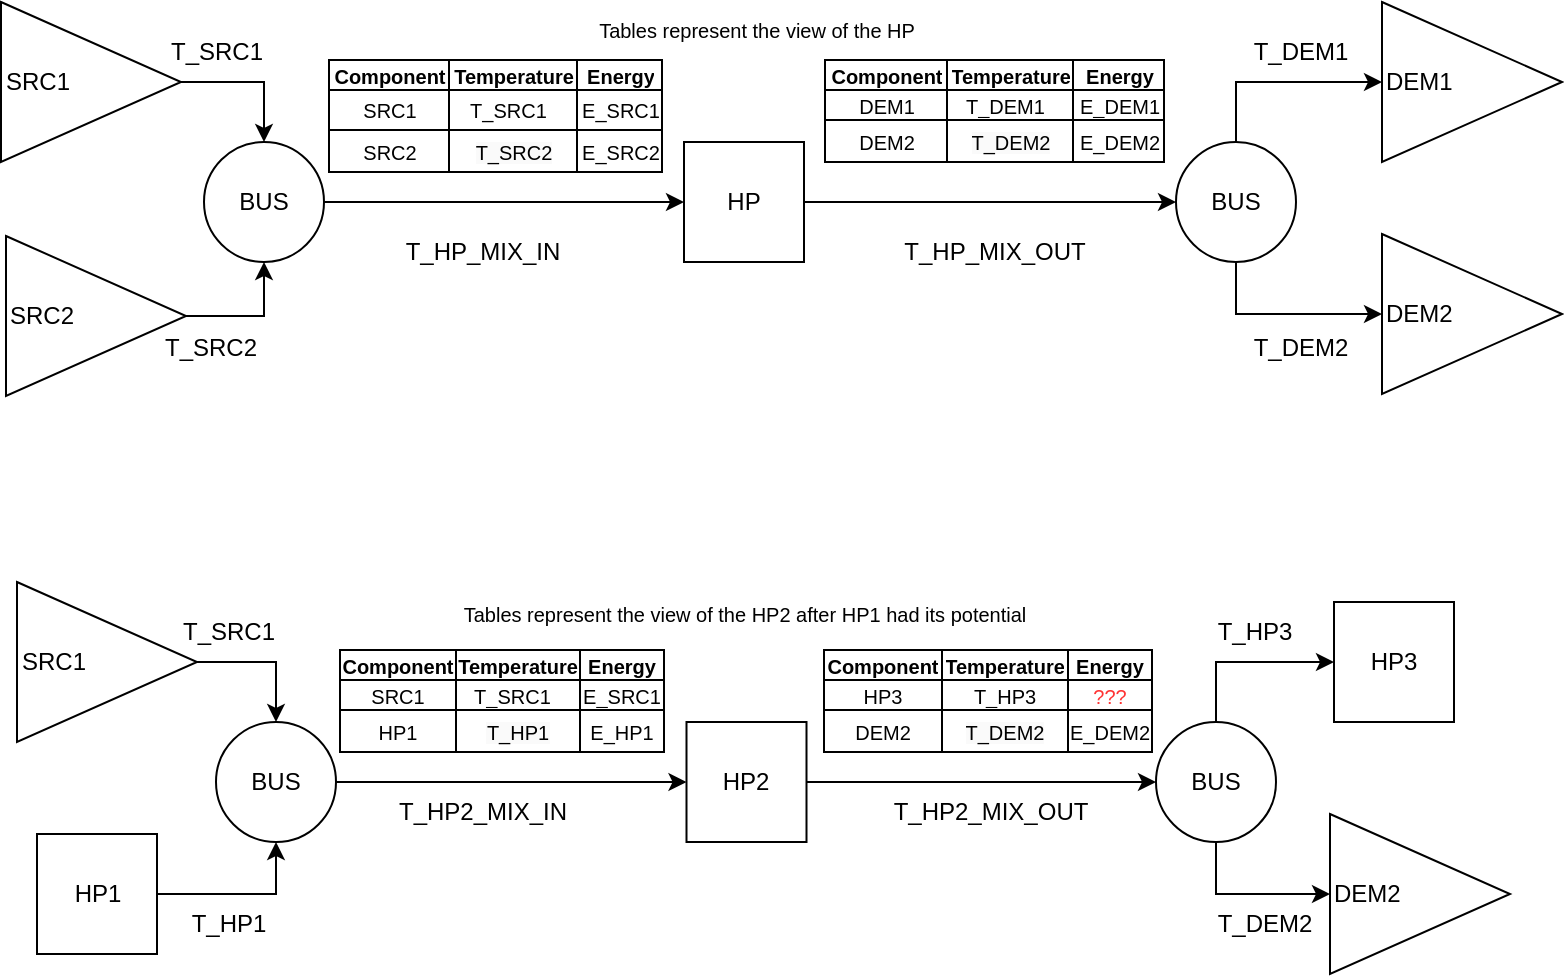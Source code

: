 <mxfile version="20.6.2" type="device"><diagram id="VAc_kYiSStlEXKo74Qlv" name="Seite-1"><mxGraphModel dx="-3684" dy="-7314" grid="1" gridSize="10" guides="1" tooltips="1" connect="1" arrows="1" fold="1" page="1" pageScale="1" pageWidth="1654" pageHeight="1169" math="0" shadow="0"><root><mxCell id="0"/><mxCell id="1" parent="0"/><mxCell id="EwCbrX_CXDKGBR2jWNaW-41" style="edgeStyle=orthogonalEdgeStyle;rounded=0;orthogonalLoop=1;jettySize=auto;html=1;entryX=0;entryY=0.5;entryDx=0;entryDy=0;" edge="1" parent="1" source="EwCbrX_CXDKGBR2jWNaW-30" target="EwCbrX_CXDKGBR2jWNaW-32"><mxGeometry relative="1" as="geometry"/></mxCell><mxCell id="EwCbrX_CXDKGBR2jWNaW-30" value="HP" style="rounded=0;whiteSpace=wrap;html=1;" vertex="1" parent="1"><mxGeometry x="5410" y="8330" width="60" height="60" as="geometry"/></mxCell><mxCell id="EwCbrX_CXDKGBR2jWNaW-40" style="edgeStyle=orthogonalEdgeStyle;rounded=0;orthogonalLoop=1;jettySize=auto;html=1;entryX=0;entryY=0.5;entryDx=0;entryDy=0;" edge="1" parent="1" source="EwCbrX_CXDKGBR2jWNaW-31" target="EwCbrX_CXDKGBR2jWNaW-30"><mxGeometry relative="1" as="geometry"/></mxCell><mxCell id="EwCbrX_CXDKGBR2jWNaW-31" value="BUS" style="ellipse;whiteSpace=wrap;html=1;" vertex="1" parent="1"><mxGeometry x="5170" y="8330" width="60" height="60" as="geometry"/></mxCell><mxCell id="EwCbrX_CXDKGBR2jWNaW-42" style="edgeStyle=orthogonalEdgeStyle;rounded=0;orthogonalLoop=1;jettySize=auto;html=1;entryX=0;entryY=0.5;entryDx=0;entryDy=0;" edge="1" parent="1" source="EwCbrX_CXDKGBR2jWNaW-32" target="EwCbrX_CXDKGBR2jWNaW-33"><mxGeometry relative="1" as="geometry"><Array as="points"><mxPoint x="5686" y="8300"/></Array></mxGeometry></mxCell><mxCell id="EwCbrX_CXDKGBR2jWNaW-43" style="edgeStyle=orthogonalEdgeStyle;rounded=0;orthogonalLoop=1;jettySize=auto;html=1;entryX=0;entryY=0.5;entryDx=0;entryDy=0;" edge="1" parent="1" source="EwCbrX_CXDKGBR2jWNaW-32" target="EwCbrX_CXDKGBR2jWNaW-34"><mxGeometry relative="1" as="geometry"><Array as="points"><mxPoint x="5686.5" y="8416"/></Array></mxGeometry></mxCell><mxCell id="EwCbrX_CXDKGBR2jWNaW-32" value="BUS" style="ellipse;whiteSpace=wrap;html=1;" vertex="1" parent="1"><mxGeometry x="5656" y="8330" width="60" height="60" as="geometry"/></mxCell><mxCell id="EwCbrX_CXDKGBR2jWNaW-33" value="DEM1&lt;span style=&quot;color: rgba(0, 0, 0, 0); font-family: monospace; font-size: 0px;&quot;&gt;%3CmxGraphModel%3E%3Croot%3E%3CmxCell%20id%3D%220%22%2F%3E%3CmxCell%20id%3D%221%22%20parent%3D%220%22%2F%3E%3CmxCell%20id%3D%222%22%20value%3D%22Gri_EL1%22%20style%3D%22triangle%3BwhiteSpace%3Dwrap%3Bhtml%3D1%3Balign%3Dleft%3B%22%20vertex%3D%221%22%20parent%3D%221%22%3E%3CmxGeometry%20x%3D%224200%22%20y%3D%227615%22%20width%3D%2290%22%20height%3D%2280%22%20as%3D%22geometry%22%2F%3E%3C%2FmxCell%3E%3C%2Froot%3E%3C%2FmxGraphModel%3E&lt;/span&gt;" style="triangle;whiteSpace=wrap;html=1;align=left;" vertex="1" parent="1"><mxGeometry x="5759" y="8260" width="90" height="80" as="geometry"/></mxCell><mxCell id="EwCbrX_CXDKGBR2jWNaW-34" value="DEM2&lt;span style=&quot;color: rgba(0, 0, 0, 0); font-family: monospace; font-size: 0px;&quot;&gt;%3CmxGraphModel%3E%3Croot%3E%3CmxCell%20id%3D%220%22%2F%3E%3CmxCell%20id%3D%221%22%20parent%3D%220%22%2F%3E%3CmxCell%20id%3D%222%22%20value%3D%22Gri_EL1%22%20style%3D%22triangle%3BwhiteSpace%3Dwrap%3Bhtml%3D1%3Balign%3Dleft%3B%22%20vertex%3D%221%22%20parent%3D%221%22%3E%3CmxGeometry%20x%3D%224200%22%20y%3D%227615%22%20width%3D%2290%22%20height%3D%2280%22%20as%3D%22geometry%22%2F%3E%3C%2FmxCell%3E%3C%2Froot%3E%3C%2FmxGraphModel%32&lt;/span&gt;" style="triangle;whiteSpace=wrap;html=1;align=left;" vertex="1" parent="1"><mxGeometry x="5759" y="8376" width="90" height="80" as="geometry"/></mxCell><mxCell id="EwCbrX_CXDKGBR2jWNaW-38" style="edgeStyle=orthogonalEdgeStyle;rounded=0;orthogonalLoop=1;jettySize=auto;html=1;entryX=0.5;entryY=0;entryDx=0;entryDy=0;" edge="1" parent="1" source="EwCbrX_CXDKGBR2jWNaW-36" target="EwCbrX_CXDKGBR2jWNaW-31"><mxGeometry relative="1" as="geometry"/></mxCell><mxCell id="EwCbrX_CXDKGBR2jWNaW-36" value="SRC1" style="triangle;whiteSpace=wrap;html=1;align=left;" vertex="1" parent="1"><mxGeometry x="5068.5" y="8260" width="90" height="80" as="geometry"/></mxCell><mxCell id="EwCbrX_CXDKGBR2jWNaW-39" style="edgeStyle=orthogonalEdgeStyle;rounded=0;orthogonalLoop=1;jettySize=auto;html=1;entryX=0.5;entryY=1;entryDx=0;entryDy=0;" edge="1" parent="1" source="EwCbrX_CXDKGBR2jWNaW-37" target="EwCbrX_CXDKGBR2jWNaW-31"><mxGeometry relative="1" as="geometry"/></mxCell><mxCell id="EwCbrX_CXDKGBR2jWNaW-37" value="SRC2" style="triangle;whiteSpace=wrap;html=1;align=left;" vertex="1" parent="1"><mxGeometry x="5071" y="8377" width="90" height="80" as="geometry"/></mxCell><mxCell id="EwCbrX_CXDKGBR2jWNaW-44" value="T_SRC1" style="text;html=1;align=center;verticalAlign=middle;resizable=0;points=[];autosize=1;strokeColor=none;fillColor=none;" vertex="1" parent="1"><mxGeometry x="5140.5" y="8270" width="70" height="30" as="geometry"/></mxCell><mxCell id="EwCbrX_CXDKGBR2jWNaW-45" value="T_SRC2" style="text;html=1;align=center;verticalAlign=middle;resizable=0;points=[];autosize=1;strokeColor=none;fillColor=none;" vertex="1" parent="1"><mxGeometry x="5137.5" y="8418" width="70" height="30" as="geometry"/></mxCell><mxCell id="EwCbrX_CXDKGBR2jWNaW-46" value="T_DEM1" style="text;html=1;align=center;verticalAlign=middle;resizable=0;points=[];autosize=1;strokeColor=none;fillColor=none;" vertex="1" parent="1"><mxGeometry x="5683" y="8270" width="70" height="30" as="geometry"/></mxCell><mxCell id="EwCbrX_CXDKGBR2jWNaW-47" value="T_DEM2" style="text;html=1;align=center;verticalAlign=middle;resizable=0;points=[];autosize=1;strokeColor=none;fillColor=none;" vertex="1" parent="1"><mxGeometry x="5683" y="8418" width="70" height="30" as="geometry"/></mxCell><mxCell id="EwCbrX_CXDKGBR2jWNaW-48" value="T_HP_MIX_IN" style="text;html=1;align=center;verticalAlign=middle;resizable=0;points=[];autosize=1;strokeColor=none;fillColor=none;" vertex="1" parent="1"><mxGeometry x="5259" y="8370" width="100" height="30" as="geometry"/></mxCell><mxCell id="EwCbrX_CXDKGBR2jWNaW-49" value="T_HP_MIX_OUT" style="text;html=1;align=center;verticalAlign=middle;resizable=0;points=[];autosize=1;strokeColor=none;fillColor=none;" vertex="1" parent="1"><mxGeometry x="5510.25" y="8370" width="110" height="30" as="geometry"/></mxCell><mxCell id="EwCbrX_CXDKGBR2jWNaW-50" style="edgeStyle=orthogonalEdgeStyle;rounded=0;orthogonalLoop=1;jettySize=auto;html=1;entryX=0;entryY=0.5;entryDx=0;entryDy=0;" edge="1" parent="1" source="EwCbrX_CXDKGBR2jWNaW-51" target="EwCbrX_CXDKGBR2jWNaW-56"><mxGeometry relative="1" as="geometry"/></mxCell><mxCell id="EwCbrX_CXDKGBR2jWNaW-51" value="HP2" style="rounded=0;whiteSpace=wrap;html=1;" vertex="1" parent="1"><mxGeometry x="5411.25" y="8620" width="60" height="60" as="geometry"/></mxCell><mxCell id="EwCbrX_CXDKGBR2jWNaW-52" style="edgeStyle=orthogonalEdgeStyle;rounded=0;orthogonalLoop=1;jettySize=auto;html=1;entryX=0;entryY=0.5;entryDx=0;entryDy=0;" edge="1" parent="1" source="EwCbrX_CXDKGBR2jWNaW-53" target="EwCbrX_CXDKGBR2jWNaW-51"><mxGeometry relative="1" as="geometry"/></mxCell><mxCell id="EwCbrX_CXDKGBR2jWNaW-53" value="BUS" style="ellipse;whiteSpace=wrap;html=1;" vertex="1" parent="1"><mxGeometry x="5176" y="8620" width="60" height="60" as="geometry"/></mxCell><mxCell id="EwCbrX_CXDKGBR2jWNaW-54" style="edgeStyle=orthogonalEdgeStyle;rounded=0;orthogonalLoop=1;jettySize=auto;html=1;entryX=0;entryY=0.5;entryDx=0;entryDy=0;" edge="1" parent="1" source="EwCbrX_CXDKGBR2jWNaW-56" target="EwCbrX_CXDKGBR2jWNaW-69"><mxGeometry relative="1" as="geometry"><Array as="points"><mxPoint x="5676" y="8590"/></Array><mxPoint x="5766" y="8590" as="targetPoint"/></mxGeometry></mxCell><mxCell id="EwCbrX_CXDKGBR2jWNaW-55" style="edgeStyle=orthogonalEdgeStyle;rounded=0;orthogonalLoop=1;jettySize=auto;html=1;entryX=0;entryY=0.5;entryDx=0;entryDy=0;" edge="1" parent="1" source="EwCbrX_CXDKGBR2jWNaW-56" target="EwCbrX_CXDKGBR2jWNaW-58"><mxGeometry relative="1" as="geometry"><Array as="points"><mxPoint x="5676.5" y="8706"/></Array></mxGeometry></mxCell><mxCell id="EwCbrX_CXDKGBR2jWNaW-56" value="BUS" style="ellipse;whiteSpace=wrap;html=1;" vertex="1" parent="1"><mxGeometry x="5646" y="8620" width="60" height="60" as="geometry"/></mxCell><mxCell id="EwCbrX_CXDKGBR2jWNaW-58" value="DEM2&lt;span style=&quot;color: rgba(0, 0, 0, 0); font-family: monospace; font-size: 0px;&quot;&gt;%3CmxGraphModel%3E%3Croot%3E%3CmxCell%20id%3D%220%22%2F%3E%3CmxCell%20id%3D%221%22%20parent%3D%220%22%2F%3E%3CmxCell%20id%3D%222%22%20value%3D%22Gri_EL1%22%20style%3D%22triangle%3BwhiteSpace%3Dwrap%3Bhtml%3D1%3Balign%3Dleft%3B%22%20vertex%3D%221%22%20parent%3D%221%22%3E%3CmxGeometry%20x%3D%224200%22%20y%3D%227615%22%20width%3D%2290%22%20height%3D%2280%22%20as%3D%22geometry%22%2F%3E%3C%2FmxCell%3E%3C%2Froot%3E%3C%2FmxGraphModel%32&lt;/span&gt;" style="triangle;whiteSpace=wrap;html=1;align=left;" vertex="1" parent="1"><mxGeometry x="5733" y="8666" width="90" height="80" as="geometry"/></mxCell><mxCell id="EwCbrX_CXDKGBR2jWNaW-59" style="edgeStyle=orthogonalEdgeStyle;rounded=0;orthogonalLoop=1;jettySize=auto;html=1;entryX=0.5;entryY=0;entryDx=0;entryDy=0;" edge="1" parent="1" source="EwCbrX_CXDKGBR2jWNaW-60" target="EwCbrX_CXDKGBR2jWNaW-53"><mxGeometry relative="1" as="geometry"/></mxCell><mxCell id="EwCbrX_CXDKGBR2jWNaW-60" value="SRC1" style="triangle;whiteSpace=wrap;html=1;align=left;" vertex="1" parent="1"><mxGeometry x="5076.5" y="8550" width="90" height="80" as="geometry"/></mxCell><mxCell id="EwCbrX_CXDKGBR2jWNaW-61" style="edgeStyle=orthogonalEdgeStyle;rounded=0;orthogonalLoop=1;jettySize=auto;html=1;entryX=0.5;entryY=1;entryDx=0;entryDy=0;exitX=1;exitY=0.5;exitDx=0;exitDy=0;" edge="1" parent="1" source="EwCbrX_CXDKGBR2jWNaW-70" target="EwCbrX_CXDKGBR2jWNaW-53"><mxGeometry relative="1" as="geometry"><mxPoint x="5146" y="8707" as="sourcePoint"/></mxGeometry></mxCell><mxCell id="EwCbrX_CXDKGBR2jWNaW-63" value="T_SRC1" style="text;html=1;align=center;verticalAlign=middle;resizable=0;points=[];autosize=1;strokeColor=none;fillColor=none;" vertex="1" parent="1"><mxGeometry x="5146.5" y="8560" width="70" height="30" as="geometry"/></mxCell><mxCell id="EwCbrX_CXDKGBR2jWNaW-64" value="T_HP1" style="text;html=1;align=center;verticalAlign=middle;resizable=0;points=[];autosize=1;strokeColor=none;fillColor=none;" vertex="1" parent="1"><mxGeometry x="5151.5" y="8706" width="60" height="30" as="geometry"/></mxCell><mxCell id="EwCbrX_CXDKGBR2jWNaW-65" value="T_HP3" style="text;html=1;align=center;verticalAlign=middle;resizable=0;points=[];autosize=1;strokeColor=none;fillColor=none;" vertex="1" parent="1"><mxGeometry x="5665" y="8560" width="60" height="30" as="geometry"/></mxCell><mxCell id="EwCbrX_CXDKGBR2jWNaW-66" value="T_DEM2" style="text;html=1;align=center;verticalAlign=middle;resizable=0;points=[];autosize=1;strokeColor=none;fillColor=none;" vertex="1" parent="1"><mxGeometry x="5665" y="8706" width="70" height="30" as="geometry"/></mxCell><mxCell id="EwCbrX_CXDKGBR2jWNaW-67" value="T_HP2_MIX_IN" style="text;html=1;align=center;verticalAlign=middle;resizable=0;points=[];autosize=1;strokeColor=none;fillColor=none;" vertex="1" parent="1"><mxGeometry x="5254" y="8650" width="110" height="30" as="geometry"/></mxCell><mxCell id="EwCbrX_CXDKGBR2jWNaW-68" value="T_HP2_MIX_OUT" style="text;html=1;align=center;verticalAlign=middle;resizable=0;points=[];autosize=1;strokeColor=none;fillColor=none;" vertex="1" parent="1"><mxGeometry x="5503" y="8650" width="120" height="30" as="geometry"/></mxCell><mxCell id="EwCbrX_CXDKGBR2jWNaW-69" value="HP3" style="rounded=0;whiteSpace=wrap;html=1;" vertex="1" parent="1"><mxGeometry x="5735" y="8560" width="60" height="60" as="geometry"/></mxCell><mxCell id="EwCbrX_CXDKGBR2jWNaW-70" value="HP1" style="rounded=0;whiteSpace=wrap;html=1;" vertex="1" parent="1"><mxGeometry x="5086.5" y="8676" width="60" height="60" as="geometry"/></mxCell><mxCell id="EwCbrX_CXDKGBR2jWNaW-78" value="" style="shape=table;html=1;whiteSpace=wrap;startSize=0;container=1;collapsible=0;childLayout=tableLayout;fontSize=9;" vertex="1" parent="1"><mxGeometry x="5480.5" y="8289" width="169.5" height="51" as="geometry"/></mxCell><mxCell id="EwCbrX_CXDKGBR2jWNaW-79" value="" style="shape=tableRow;horizontal=0;startSize=0;swimlaneHead=0;swimlaneBody=0;top=0;left=0;bottom=0;right=0;collapsible=0;dropTarget=0;fillColor=none;points=[[0,0.5],[1,0.5]];portConstraint=eastwest;" vertex="1" parent="EwCbrX_CXDKGBR2jWNaW-78"><mxGeometry width="169.5" height="15" as="geometry"/></mxCell><mxCell id="EwCbrX_CXDKGBR2jWNaW-80" value="Component" style="shape=partialRectangle;html=1;whiteSpace=wrap;connectable=0;fillColor=none;top=0;left=0;bottom=0;right=0;overflow=hidden;fontStyle=1;fontSize=10;" vertex="1" parent="EwCbrX_CXDKGBR2jWNaW-79"><mxGeometry width="61" height="15" as="geometry"><mxRectangle width="61" height="15" as="alternateBounds"/></mxGeometry></mxCell><mxCell id="EwCbrX_CXDKGBR2jWNaW-81" value="Temperature" style="shape=partialRectangle;html=1;whiteSpace=wrap;connectable=0;fillColor=none;top=0;left=0;bottom=0;right=0;overflow=hidden;fontStyle=1;fontSize=10;" vertex="1" parent="EwCbrX_CXDKGBR2jWNaW-79"><mxGeometry x="61" width="63" height="15" as="geometry"><mxRectangle width="63" height="15" as="alternateBounds"/></mxGeometry></mxCell><mxCell id="EwCbrX_CXDKGBR2jWNaW-82" value="Energy" style="shape=partialRectangle;html=1;whiteSpace=wrap;connectable=0;fillColor=none;top=0;left=0;bottom=0;right=0;overflow=hidden;fontStyle=1;fontSize=10;" vertex="1" parent="EwCbrX_CXDKGBR2jWNaW-79"><mxGeometry x="124" width="46" height="15" as="geometry"><mxRectangle width="46" height="15" as="alternateBounds"/></mxGeometry></mxCell><mxCell id="EwCbrX_CXDKGBR2jWNaW-83" value="" style="shape=tableRow;horizontal=0;startSize=0;swimlaneHead=0;swimlaneBody=0;top=0;left=0;bottom=0;right=0;collapsible=0;dropTarget=0;fillColor=none;points=[[0,0.5],[1,0.5]];portConstraint=eastwest;" vertex="1" parent="EwCbrX_CXDKGBR2jWNaW-78"><mxGeometry y="15" width="169.5" height="15" as="geometry"/></mxCell><mxCell id="EwCbrX_CXDKGBR2jWNaW-84" value="&lt;span style=&quot;font-size: 10px;&quot;&gt;DEM1&lt;/span&gt;" style="shape=partialRectangle;html=1;whiteSpace=wrap;connectable=0;fillColor=none;top=0;left=0;bottom=0;right=0;overflow=hidden;fontSize=10;" vertex="1" parent="EwCbrX_CXDKGBR2jWNaW-83"><mxGeometry width="61" height="15" as="geometry"><mxRectangle width="61" height="15" as="alternateBounds"/></mxGeometry></mxCell><mxCell id="EwCbrX_CXDKGBR2jWNaW-85" value="&lt;span style=&quot;font-size: 10px;&quot;&gt;T_DEM1&amp;nbsp;&amp;nbsp;&lt;/span&gt;" style="shape=partialRectangle;html=1;whiteSpace=wrap;connectable=0;fillColor=none;top=0;left=0;bottom=0;right=0;overflow=hidden;fontSize=10;" vertex="1" parent="EwCbrX_CXDKGBR2jWNaW-83"><mxGeometry x="61" width="63" height="15" as="geometry"><mxRectangle width="63" height="15" as="alternateBounds"/></mxGeometry></mxCell><mxCell id="EwCbrX_CXDKGBR2jWNaW-86" value="&lt;span style=&quot;font-size: 10px;&quot;&gt;E_DEM1&lt;/span&gt;" style="shape=partialRectangle;html=1;whiteSpace=wrap;connectable=0;fillColor=none;top=0;left=0;bottom=0;right=0;overflow=hidden;fontSize=10;" vertex="1" parent="EwCbrX_CXDKGBR2jWNaW-83"><mxGeometry x="124" width="46" height="15" as="geometry"><mxRectangle width="46" height="15" as="alternateBounds"/></mxGeometry></mxCell><mxCell id="EwCbrX_CXDKGBR2jWNaW-87" value="" style="shape=tableRow;horizontal=0;startSize=0;swimlaneHead=0;swimlaneBody=0;top=0;left=0;bottom=0;right=0;collapsible=0;dropTarget=0;fillColor=none;points=[[0,0.5],[1,0.5]];portConstraint=eastwest;" vertex="1" parent="EwCbrX_CXDKGBR2jWNaW-78"><mxGeometry y="30" width="169.5" height="21" as="geometry"/></mxCell><mxCell id="EwCbrX_CXDKGBR2jWNaW-88" value="DEM2" style="shape=partialRectangle;html=1;whiteSpace=wrap;connectable=0;fillColor=none;top=0;left=0;bottom=0;right=0;overflow=hidden;fontSize=10;" vertex="1" parent="EwCbrX_CXDKGBR2jWNaW-87"><mxGeometry width="61" height="21" as="geometry"><mxRectangle width="61" height="21" as="alternateBounds"/></mxGeometry></mxCell><mxCell id="EwCbrX_CXDKGBR2jWNaW-89" value="&lt;span style=&quot;color: rgb(0, 0, 0); font-family: Helvetica; font-size: 10px; font-style: normal; font-variant-ligatures: normal; font-variant-caps: normal; font-weight: 400; letter-spacing: normal; orphans: 2; text-align: center; text-indent: 0px; text-transform: none; widows: 2; word-spacing: 0px; -webkit-text-stroke-width: 0px; text-decoration-thickness: initial; text-decoration-style: initial; text-decoration-color: initial; float: none; display: inline !important; background-color: rgb(250, 250, 250);&quot;&gt;T_DEM2&lt;/span&gt;" style="shape=partialRectangle;html=1;whiteSpace=wrap;connectable=0;fillColor=none;top=0;left=0;bottom=0;right=0;overflow=hidden;fontSize=10;" vertex="1" parent="EwCbrX_CXDKGBR2jWNaW-87"><mxGeometry x="61" width="63" height="21" as="geometry"><mxRectangle width="63" height="21" as="alternateBounds"/></mxGeometry></mxCell><mxCell id="EwCbrX_CXDKGBR2jWNaW-90" value="E_DEM2" style="shape=partialRectangle;html=1;whiteSpace=wrap;connectable=0;fillColor=none;top=0;left=0;bottom=0;right=0;overflow=hidden;pointerEvents=1;fontSize=10;" vertex="1" parent="EwCbrX_CXDKGBR2jWNaW-87"><mxGeometry x="124" width="46" height="21" as="geometry"><mxRectangle width="46" height="21" as="alternateBounds"/></mxGeometry></mxCell><mxCell id="EwCbrX_CXDKGBR2jWNaW-91" value="" style="shape=table;html=1;whiteSpace=wrap;startSize=0;container=1;collapsible=0;childLayout=tableLayout;fontSize=9;" vertex="1" parent="1"><mxGeometry x="5232.5" y="8289" width="166.5" height="56" as="geometry"/></mxCell><mxCell id="EwCbrX_CXDKGBR2jWNaW-92" value="" style="shape=tableRow;horizontal=0;startSize=0;swimlaneHead=0;swimlaneBody=0;top=0;left=0;bottom=0;right=0;collapsible=0;dropTarget=0;fillColor=none;points=[[0,0.5],[1,0.5]];portConstraint=eastwest;" vertex="1" parent="EwCbrX_CXDKGBR2jWNaW-91"><mxGeometry width="166.5" height="15" as="geometry"/></mxCell><mxCell id="EwCbrX_CXDKGBR2jWNaW-93" value="Component" style="shape=partialRectangle;html=1;whiteSpace=wrap;connectable=0;fillColor=none;top=0;left=0;bottom=0;right=0;overflow=hidden;fontStyle=1;fontSize=10;" vertex="1" parent="EwCbrX_CXDKGBR2jWNaW-92"><mxGeometry width="60" height="15" as="geometry"><mxRectangle width="60" height="15" as="alternateBounds"/></mxGeometry></mxCell><mxCell id="EwCbrX_CXDKGBR2jWNaW-94" value="Temperature" style="shape=partialRectangle;html=1;whiteSpace=wrap;connectable=0;fillColor=none;top=0;left=0;bottom=0;right=0;overflow=hidden;fontStyle=1;fontSize=10;" vertex="1" parent="EwCbrX_CXDKGBR2jWNaW-92"><mxGeometry x="60" width="64" height="15" as="geometry"><mxRectangle width="64" height="15" as="alternateBounds"/></mxGeometry></mxCell><mxCell id="EwCbrX_CXDKGBR2jWNaW-95" value="Energy" style="shape=partialRectangle;html=1;whiteSpace=wrap;connectable=0;fillColor=none;top=0;left=0;bottom=0;right=0;overflow=hidden;fontStyle=1;fontSize=10;" vertex="1" parent="EwCbrX_CXDKGBR2jWNaW-92"><mxGeometry x="124" width="43" height="15" as="geometry"><mxRectangle width="43" height="15" as="alternateBounds"/></mxGeometry></mxCell><mxCell id="EwCbrX_CXDKGBR2jWNaW-96" value="" style="shape=tableRow;horizontal=0;startSize=0;swimlaneHead=0;swimlaneBody=0;top=0;left=0;bottom=0;right=0;collapsible=0;dropTarget=0;fillColor=none;points=[[0,0.5],[1,0.5]];portConstraint=eastwest;" vertex="1" parent="EwCbrX_CXDKGBR2jWNaW-91"><mxGeometry y="15" width="166.5" height="20" as="geometry"/></mxCell><mxCell id="EwCbrX_CXDKGBR2jWNaW-97" value="&lt;span style=&quot;font-size: 10px;&quot;&gt;SRC1&lt;/span&gt;" style="shape=partialRectangle;html=1;whiteSpace=wrap;connectable=0;fillColor=none;top=0;left=0;bottom=0;right=0;overflow=hidden;fontSize=10;" vertex="1" parent="EwCbrX_CXDKGBR2jWNaW-96"><mxGeometry width="60" height="20" as="geometry"><mxRectangle width="60" height="20" as="alternateBounds"/></mxGeometry></mxCell><mxCell id="EwCbrX_CXDKGBR2jWNaW-98" value="&lt;span style=&quot;font-size: 10px;&quot;&gt;T_SRC1&amp;nbsp;&amp;nbsp;&lt;/span&gt;" style="shape=partialRectangle;html=1;whiteSpace=wrap;connectable=0;fillColor=none;top=0;left=0;bottom=0;right=0;overflow=hidden;fontSize=10;" vertex="1" parent="EwCbrX_CXDKGBR2jWNaW-96"><mxGeometry x="60" width="64" height="20" as="geometry"><mxRectangle width="64" height="20" as="alternateBounds"/></mxGeometry></mxCell><mxCell id="EwCbrX_CXDKGBR2jWNaW-99" value="&lt;span style=&quot;font-size: 10px;&quot;&gt;E_SRC1&lt;/span&gt;" style="shape=partialRectangle;html=1;whiteSpace=wrap;connectable=0;fillColor=none;top=0;left=0;bottom=0;right=0;overflow=hidden;fontSize=10;" vertex="1" parent="EwCbrX_CXDKGBR2jWNaW-96"><mxGeometry x="124" width="43" height="20" as="geometry"><mxRectangle width="43" height="20" as="alternateBounds"/></mxGeometry></mxCell><mxCell id="EwCbrX_CXDKGBR2jWNaW-100" value="" style="shape=tableRow;horizontal=0;startSize=0;swimlaneHead=0;swimlaneBody=0;top=0;left=0;bottom=0;right=0;collapsible=0;dropTarget=0;fillColor=none;points=[[0,0.5],[1,0.5]];portConstraint=eastwest;" vertex="1" parent="EwCbrX_CXDKGBR2jWNaW-91"><mxGeometry y="35" width="166.5" height="21" as="geometry"/></mxCell><mxCell id="EwCbrX_CXDKGBR2jWNaW-101" value="SRC2" style="shape=partialRectangle;html=1;whiteSpace=wrap;connectable=0;fillColor=none;top=0;left=0;bottom=0;right=0;overflow=hidden;fontSize=10;" vertex="1" parent="EwCbrX_CXDKGBR2jWNaW-100"><mxGeometry width="60" height="21" as="geometry"><mxRectangle width="60" height="21" as="alternateBounds"/></mxGeometry></mxCell><mxCell id="EwCbrX_CXDKGBR2jWNaW-102" value="&lt;span style=&quot;color: rgb(0, 0, 0); font-family: Helvetica; font-size: 10px; font-style: normal; font-variant-ligatures: normal; font-variant-caps: normal; font-weight: 400; letter-spacing: normal; orphans: 2; text-align: center; text-indent: 0px; text-transform: none; widows: 2; word-spacing: 0px; -webkit-text-stroke-width: 0px; text-decoration-thickness: initial; text-decoration-style: initial; text-decoration-color: initial; float: none; display: inline !important; background-color: rgb(250, 250, 250);&quot;&gt;T_SRC2&lt;/span&gt;" style="shape=partialRectangle;html=1;whiteSpace=wrap;connectable=0;fillColor=none;top=0;left=0;bottom=0;right=0;overflow=hidden;fontSize=10;" vertex="1" parent="EwCbrX_CXDKGBR2jWNaW-100"><mxGeometry x="60" width="64" height="21" as="geometry"><mxRectangle width="64" height="21" as="alternateBounds"/></mxGeometry></mxCell><mxCell id="EwCbrX_CXDKGBR2jWNaW-103" value="E_SRC2" style="shape=partialRectangle;html=1;whiteSpace=wrap;connectable=0;fillColor=none;top=0;left=0;bottom=0;right=0;overflow=hidden;pointerEvents=1;fontSize=10;" vertex="1" parent="EwCbrX_CXDKGBR2jWNaW-100"><mxGeometry x="124" width="43" height="21" as="geometry"><mxRectangle width="43" height="21" as="alternateBounds"/></mxGeometry></mxCell><mxCell id="EwCbrX_CXDKGBR2jWNaW-104" value="" style="shape=table;html=1;whiteSpace=wrap;startSize=0;container=1;collapsible=0;childLayout=tableLayout;fontSize=9;" vertex="1" parent="1"><mxGeometry x="5480" y="8584" width="164" height="51" as="geometry"/></mxCell><mxCell id="EwCbrX_CXDKGBR2jWNaW-105" value="" style="shape=tableRow;horizontal=0;startSize=0;swimlaneHead=0;swimlaneBody=0;top=0;left=0;bottom=0;right=0;collapsible=0;dropTarget=0;fillColor=none;points=[[0,0.5],[1,0.5]];portConstraint=eastwest;" vertex="1" parent="EwCbrX_CXDKGBR2jWNaW-104"><mxGeometry width="164" height="15" as="geometry"/></mxCell><mxCell id="EwCbrX_CXDKGBR2jWNaW-106" value="Component" style="shape=partialRectangle;html=1;whiteSpace=wrap;connectable=0;fillColor=none;top=0;left=0;bottom=0;right=0;overflow=hidden;fontStyle=1;fontSize=10;" vertex="1" parent="EwCbrX_CXDKGBR2jWNaW-105"><mxGeometry width="59" height="15" as="geometry"><mxRectangle width="59" height="15" as="alternateBounds"/></mxGeometry></mxCell><mxCell id="EwCbrX_CXDKGBR2jWNaW-107" value="Temperature" style="shape=partialRectangle;html=1;whiteSpace=wrap;connectable=0;fillColor=none;top=0;left=0;bottom=0;right=0;overflow=hidden;fontStyle=1;fontSize=10;" vertex="1" parent="EwCbrX_CXDKGBR2jWNaW-105"><mxGeometry x="59" width="63" height="15" as="geometry"><mxRectangle width="63" height="15" as="alternateBounds"/></mxGeometry></mxCell><mxCell id="EwCbrX_CXDKGBR2jWNaW-108" value="Energy" style="shape=partialRectangle;html=1;whiteSpace=wrap;connectable=0;fillColor=none;top=0;left=0;bottom=0;right=0;overflow=hidden;fontStyle=1;fontSize=10;" vertex="1" parent="EwCbrX_CXDKGBR2jWNaW-105"><mxGeometry x="122" width="42" height="15" as="geometry"><mxRectangle width="42" height="15" as="alternateBounds"/></mxGeometry></mxCell><mxCell id="EwCbrX_CXDKGBR2jWNaW-109" value="" style="shape=tableRow;horizontal=0;startSize=0;swimlaneHead=0;swimlaneBody=0;top=0;left=0;bottom=0;right=0;collapsible=0;dropTarget=0;fillColor=none;points=[[0,0.5],[1,0.5]];portConstraint=eastwest;" vertex="1" parent="EwCbrX_CXDKGBR2jWNaW-104"><mxGeometry y="15" width="164" height="15" as="geometry"/></mxCell><mxCell id="EwCbrX_CXDKGBR2jWNaW-110" value="&lt;span style=&quot;font-size: 10px;&quot;&gt;HP3&lt;/span&gt;" style="shape=partialRectangle;html=1;whiteSpace=wrap;connectable=0;fillColor=none;top=0;left=0;bottom=0;right=0;overflow=hidden;fontSize=10;" vertex="1" parent="EwCbrX_CXDKGBR2jWNaW-109"><mxGeometry width="59" height="15" as="geometry"><mxRectangle width="59" height="15" as="alternateBounds"/></mxGeometry></mxCell><mxCell id="EwCbrX_CXDKGBR2jWNaW-111" value="&lt;span style=&quot;font-size: 10px;&quot;&gt;T_HP3&lt;/span&gt;" style="shape=partialRectangle;html=1;whiteSpace=wrap;connectable=0;fillColor=none;top=0;left=0;bottom=0;right=0;overflow=hidden;fontSize=10;" vertex="1" parent="EwCbrX_CXDKGBR2jWNaW-109"><mxGeometry x="59" width="63" height="15" as="geometry"><mxRectangle width="63" height="15" as="alternateBounds"/></mxGeometry></mxCell><mxCell id="EwCbrX_CXDKGBR2jWNaW-112" value="&lt;span style=&quot;color: rgb(255, 51, 51);&quot;&gt;???&lt;/span&gt;" style="shape=partialRectangle;html=1;whiteSpace=wrap;connectable=0;fillColor=none;top=0;left=0;bottom=0;right=0;overflow=hidden;fontSize=10;" vertex="1" parent="EwCbrX_CXDKGBR2jWNaW-109"><mxGeometry x="122" width="42" height="15" as="geometry"><mxRectangle width="42" height="15" as="alternateBounds"/></mxGeometry></mxCell><mxCell id="EwCbrX_CXDKGBR2jWNaW-113" value="" style="shape=tableRow;horizontal=0;startSize=0;swimlaneHead=0;swimlaneBody=0;top=0;left=0;bottom=0;right=0;collapsible=0;dropTarget=0;fillColor=none;points=[[0,0.5],[1,0.5]];portConstraint=eastwest;" vertex="1" parent="EwCbrX_CXDKGBR2jWNaW-104"><mxGeometry y="30" width="164" height="21" as="geometry"/></mxCell><mxCell id="EwCbrX_CXDKGBR2jWNaW-114" value="DEM2" style="shape=partialRectangle;html=1;whiteSpace=wrap;connectable=0;fillColor=none;top=0;left=0;bottom=0;right=0;overflow=hidden;fontSize=10;" vertex="1" parent="EwCbrX_CXDKGBR2jWNaW-113"><mxGeometry width="59" height="21" as="geometry"><mxRectangle width="59" height="21" as="alternateBounds"/></mxGeometry></mxCell><mxCell id="EwCbrX_CXDKGBR2jWNaW-115" value="&lt;span style=&quot;color: rgb(0, 0, 0); font-family: Helvetica; font-size: 10px; font-style: normal; font-variant-ligatures: normal; font-variant-caps: normal; font-weight: 400; letter-spacing: normal; orphans: 2; text-align: center; text-indent: 0px; text-transform: none; widows: 2; word-spacing: 0px; -webkit-text-stroke-width: 0px; text-decoration-thickness: initial; text-decoration-style: initial; text-decoration-color: initial; float: none; display: inline !important; background-color: rgb(250, 250, 250);&quot;&gt;T_DEM2&lt;/span&gt;" style="shape=partialRectangle;html=1;whiteSpace=wrap;connectable=0;fillColor=none;top=0;left=0;bottom=0;right=0;overflow=hidden;fontSize=10;" vertex="1" parent="EwCbrX_CXDKGBR2jWNaW-113"><mxGeometry x="59" width="63" height="21" as="geometry"><mxRectangle width="63" height="21" as="alternateBounds"/></mxGeometry></mxCell><mxCell id="EwCbrX_CXDKGBR2jWNaW-116" value="E_DEM2" style="shape=partialRectangle;html=1;whiteSpace=wrap;connectable=0;fillColor=none;top=0;left=0;bottom=0;right=0;overflow=hidden;pointerEvents=1;fontSize=10;" vertex="1" parent="EwCbrX_CXDKGBR2jWNaW-113"><mxGeometry x="122" width="42" height="21" as="geometry"><mxRectangle width="42" height="21" as="alternateBounds"/></mxGeometry></mxCell><mxCell id="EwCbrX_CXDKGBR2jWNaW-117" value="" style="shape=table;html=1;whiteSpace=wrap;startSize=0;container=1;collapsible=0;childLayout=tableLayout;fontSize=9;" vertex="1" parent="1"><mxGeometry x="5238" y="8584" width="162" height="51" as="geometry"/></mxCell><mxCell id="EwCbrX_CXDKGBR2jWNaW-118" value="" style="shape=tableRow;horizontal=0;startSize=0;swimlaneHead=0;swimlaneBody=0;top=0;left=0;bottom=0;right=0;collapsible=0;dropTarget=0;fillColor=none;points=[[0,0.5],[1,0.5]];portConstraint=eastwest;" vertex="1" parent="EwCbrX_CXDKGBR2jWNaW-117"><mxGeometry width="162" height="15" as="geometry"/></mxCell><mxCell id="EwCbrX_CXDKGBR2jWNaW-119" value="Component" style="shape=partialRectangle;html=1;whiteSpace=wrap;connectable=0;fillColor=none;top=0;left=0;bottom=0;right=0;overflow=hidden;fontStyle=1;fontSize=10;" vertex="1" parent="EwCbrX_CXDKGBR2jWNaW-118"><mxGeometry width="58" height="15" as="geometry"><mxRectangle width="58" height="15" as="alternateBounds"/></mxGeometry></mxCell><mxCell id="EwCbrX_CXDKGBR2jWNaW-120" value="Temperature" style="shape=partialRectangle;html=1;whiteSpace=wrap;connectable=0;fillColor=none;top=0;left=0;bottom=0;right=0;overflow=hidden;fontStyle=1;fontSize=10;" vertex="1" parent="EwCbrX_CXDKGBR2jWNaW-118"><mxGeometry x="58" width="62" height="15" as="geometry"><mxRectangle width="62" height="15" as="alternateBounds"/></mxGeometry></mxCell><mxCell id="EwCbrX_CXDKGBR2jWNaW-121" value="Energy" style="shape=partialRectangle;html=1;whiteSpace=wrap;connectable=0;fillColor=none;top=0;left=0;bottom=0;right=0;overflow=hidden;fontStyle=1;fontSize=10;" vertex="1" parent="EwCbrX_CXDKGBR2jWNaW-118"><mxGeometry x="120" width="42" height="15" as="geometry"><mxRectangle width="42" height="15" as="alternateBounds"/></mxGeometry></mxCell><mxCell id="EwCbrX_CXDKGBR2jWNaW-122" value="" style="shape=tableRow;horizontal=0;startSize=0;swimlaneHead=0;swimlaneBody=0;top=0;left=0;bottom=0;right=0;collapsible=0;dropTarget=0;fillColor=none;points=[[0,0.5],[1,0.5]];portConstraint=eastwest;" vertex="1" parent="EwCbrX_CXDKGBR2jWNaW-117"><mxGeometry y="15" width="162" height="15" as="geometry"/></mxCell><mxCell id="EwCbrX_CXDKGBR2jWNaW-123" value="&lt;span style=&quot;font-size: 10px;&quot;&gt;SRC1&lt;/span&gt;" style="shape=partialRectangle;html=1;whiteSpace=wrap;connectable=0;fillColor=none;top=0;left=0;bottom=0;right=0;overflow=hidden;fontSize=10;" vertex="1" parent="EwCbrX_CXDKGBR2jWNaW-122"><mxGeometry width="58" height="15" as="geometry"><mxRectangle width="58" height="15" as="alternateBounds"/></mxGeometry></mxCell><mxCell id="EwCbrX_CXDKGBR2jWNaW-124" value="&lt;span style=&quot;font-size: 10px;&quot;&gt;T_SRC1&amp;nbsp;&amp;nbsp;&lt;/span&gt;" style="shape=partialRectangle;html=1;whiteSpace=wrap;connectable=0;fillColor=none;top=0;left=0;bottom=0;right=0;overflow=hidden;fontSize=10;" vertex="1" parent="EwCbrX_CXDKGBR2jWNaW-122"><mxGeometry x="58" width="62" height="15" as="geometry"><mxRectangle width="62" height="15" as="alternateBounds"/></mxGeometry></mxCell><mxCell id="EwCbrX_CXDKGBR2jWNaW-125" value="&lt;span style=&quot;font-size: 10px;&quot;&gt;E_SRC1&lt;/span&gt;" style="shape=partialRectangle;html=1;whiteSpace=wrap;connectable=0;fillColor=none;top=0;left=0;bottom=0;right=0;overflow=hidden;fontSize=10;" vertex="1" parent="EwCbrX_CXDKGBR2jWNaW-122"><mxGeometry x="120" width="42" height="15" as="geometry"><mxRectangle width="42" height="15" as="alternateBounds"/></mxGeometry></mxCell><mxCell id="EwCbrX_CXDKGBR2jWNaW-126" value="" style="shape=tableRow;horizontal=0;startSize=0;swimlaneHead=0;swimlaneBody=0;top=0;left=0;bottom=0;right=0;collapsible=0;dropTarget=0;fillColor=none;points=[[0,0.5],[1,0.5]];portConstraint=eastwest;" vertex="1" parent="EwCbrX_CXDKGBR2jWNaW-117"><mxGeometry y="30" width="162" height="21" as="geometry"/></mxCell><mxCell id="EwCbrX_CXDKGBR2jWNaW-127" value="HP1" style="shape=partialRectangle;html=1;whiteSpace=wrap;connectable=0;fillColor=none;top=0;left=0;bottom=0;right=0;overflow=hidden;fontSize=10;" vertex="1" parent="EwCbrX_CXDKGBR2jWNaW-126"><mxGeometry width="58" height="21" as="geometry"><mxRectangle width="58" height="21" as="alternateBounds"/></mxGeometry></mxCell><mxCell id="EwCbrX_CXDKGBR2jWNaW-128" value="&lt;span style=&quot;color: rgb(0, 0, 0); font-family: Helvetica; font-size: 10px; font-style: normal; font-variant-ligatures: normal; font-variant-caps: normal; font-weight: 400; letter-spacing: normal; orphans: 2; text-align: center; text-indent: 0px; text-transform: none; widows: 2; word-spacing: 0px; -webkit-text-stroke-width: 0px; text-decoration-thickness: initial; text-decoration-style: initial; text-decoration-color: initial; float: none; display: inline !important; background-color: rgb(250, 250, 250);&quot;&gt;T_HP1&lt;/span&gt;" style="shape=partialRectangle;html=1;whiteSpace=wrap;connectable=0;fillColor=none;top=0;left=0;bottom=0;right=0;overflow=hidden;fontSize=10;" vertex="1" parent="EwCbrX_CXDKGBR2jWNaW-126"><mxGeometry x="58" width="62" height="21" as="geometry"><mxRectangle width="62" height="21" as="alternateBounds"/></mxGeometry></mxCell><mxCell id="EwCbrX_CXDKGBR2jWNaW-129" value="&lt;font color=&quot;#000000&quot;&gt;E_HP1&lt;/font&gt;" style="shape=partialRectangle;html=1;whiteSpace=wrap;connectable=0;fillColor=none;top=0;left=0;bottom=0;right=0;overflow=hidden;pointerEvents=1;fontSize=10;fontColor=#FF3333;" vertex="1" parent="EwCbrX_CXDKGBR2jWNaW-126"><mxGeometry x="120" width="42" height="21" as="geometry"><mxRectangle width="42" height="21" as="alternateBounds"/></mxGeometry></mxCell><mxCell id="EwCbrX_CXDKGBR2jWNaW-133" value="Tables represent the view of the HP" style="text;html=1;align=center;verticalAlign=middle;resizable=0;points=[];autosize=1;strokeColor=none;fillColor=none;fontSize=10;fontColor=#000000;" vertex="1" parent="1"><mxGeometry x="5356.25" y="8259" width="180" height="30" as="geometry"/></mxCell><mxCell id="EwCbrX_CXDKGBR2jWNaW-136" value="Tables represent the view of the HP2 after HP1 had its potential" style="text;html=1;align=center;verticalAlign=middle;resizable=0;points=[];autosize=1;strokeColor=none;fillColor=none;fontSize=10;fontColor=#000000;" vertex="1" parent="1"><mxGeometry x="5290.25" y="8551" width="300" height="30" as="geometry"/></mxCell></root></mxGraphModel></diagram></mxfile>